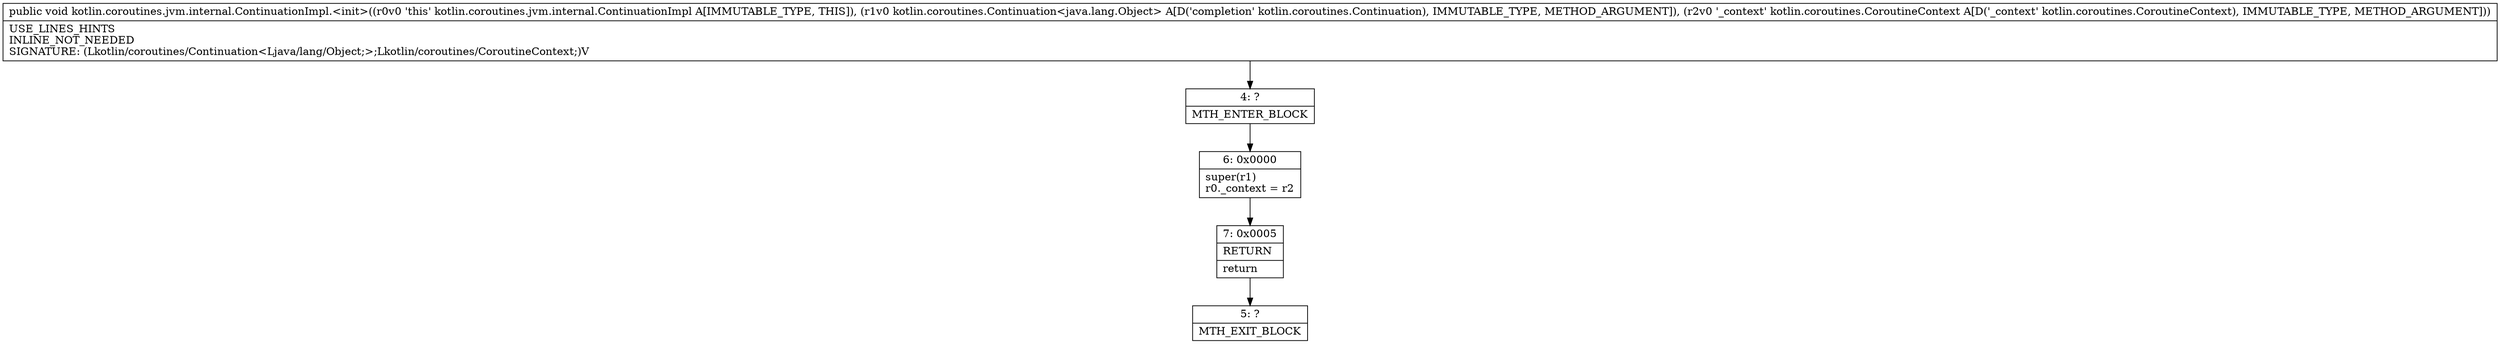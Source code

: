 digraph "CFG forkotlin.coroutines.jvm.internal.ContinuationImpl.\<init\>(Lkotlin\/coroutines\/Continuation;Lkotlin\/coroutines\/CoroutineContext;)V" {
Node_4 [shape=record,label="{4\:\ ?|MTH_ENTER_BLOCK\l}"];
Node_6 [shape=record,label="{6\:\ 0x0000|super(r1)\lr0._context = r2\l}"];
Node_7 [shape=record,label="{7\:\ 0x0005|RETURN\l|return\l}"];
Node_5 [shape=record,label="{5\:\ ?|MTH_EXIT_BLOCK\l}"];
MethodNode[shape=record,label="{public void kotlin.coroutines.jvm.internal.ContinuationImpl.\<init\>((r0v0 'this' kotlin.coroutines.jvm.internal.ContinuationImpl A[IMMUTABLE_TYPE, THIS]), (r1v0 kotlin.coroutines.Continuation\<java.lang.Object\> A[D('completion' kotlin.coroutines.Continuation), IMMUTABLE_TYPE, METHOD_ARGUMENT]), (r2v0 '_context' kotlin.coroutines.CoroutineContext A[D('_context' kotlin.coroutines.CoroutineContext), IMMUTABLE_TYPE, METHOD_ARGUMENT]))  | USE_LINES_HINTS\lINLINE_NOT_NEEDED\lSIGNATURE: (Lkotlin\/coroutines\/Continuation\<Ljava\/lang\/Object;\>;Lkotlin\/coroutines\/CoroutineContext;)V\l}"];
MethodNode -> Node_4;Node_4 -> Node_6;
Node_6 -> Node_7;
Node_7 -> Node_5;
}


